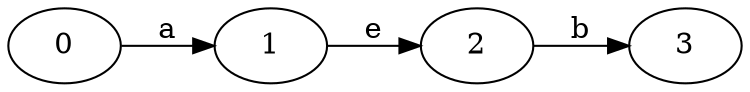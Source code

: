 digraph {
rankdir="LR";
node0[label="0"];
node1[label="1"];
node2[label="2"];
node3[label="3"];
node0 -> node1[label="a"];
node1 -> node2[label="e"];
node2 -> node3[label="b"];
}
